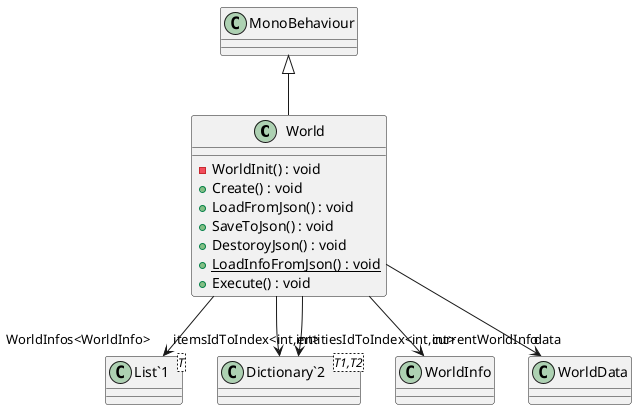 @startuml
class World {
    - WorldInit() : void
    + Create() : void
    + LoadFromJson() : void
    + SaveToJson() : void
    + DestoroyJson() : void
    + {static} LoadInfoFromJson() : void
    + Execute() : void
}
class "List`1"<T> {
}
class "Dictionary`2"<T1,T2> {
}
MonoBehaviour <|-- World
World --> "WorldInfos<WorldInfo>" "List`1"
World --> "currentWorldInfo" WorldInfo
World --> "entitiesIdToIndex<int,int>" "Dictionary`2"
World --> "itemsIdToIndex<int,int>" "Dictionary`2"
World --> "data" WorldData
@enduml
